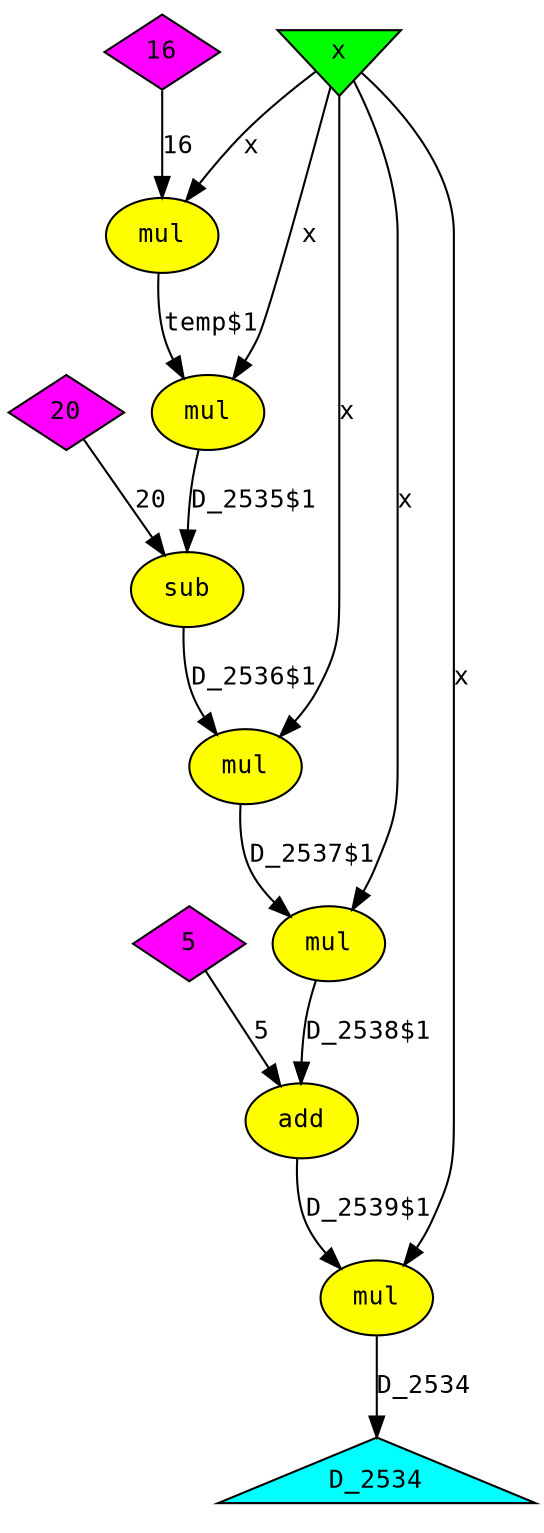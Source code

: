 digraph foo
{
  graph [rankdir="TB", nodesep = "0.175"];
  node [fontname="Courier", fontsize="12", style="filled"];
  edge [fontname="Courier", fontsize="12"];

  D_2534  [label="D_2534", ntype="outvar", argix="0", dataspec="s32", bb="-1", shape="triangle", fillcolor="cyan"];
  add_5  [label="add", ntype="operation", argix="-1", dataspec="na", bb="1", shape="ellipse", fillcolor="yellow"];
  cnst16  [label="16", ntype="constant", argix="-1", dataspec="s32", bb="-1", shape="diamond", fillcolor="magenta"];
  cnst20  [label="20", ntype="constant", argix="-1", dataspec="s32", bb="-1", shape="diamond", fillcolor="magenta"];
  cnst5  [label="5", ntype="constant", argix="-1", dataspec="s32", bb="-1", shape="diamond", fillcolor="magenta"];
  mul_0  [label="mul", ntype="operation", argix="-1", dataspec="na", bb="1", shape="ellipse", fillcolor="yellow"];
  mul_1  [label="mul", ntype="operation", argix="-1", dataspec="na", bb="1", shape="ellipse", fillcolor="yellow"];
  mul_3  [label="mul", ntype="operation", argix="-1", dataspec="na", bb="1", shape="ellipse", fillcolor="yellow"];
  mul_4  [label="mul", ntype="operation", argix="-1", dataspec="na", bb="1", shape="ellipse", fillcolor="yellow"];
  mul_6  [label="mul", ntype="operation", argix="-1", dataspec="na", bb="1", shape="ellipse", fillcolor="yellow"];
  sub_2  [label="sub", ntype="operation", argix="-1", dataspec="na", bb="1", shape="ellipse", fillcolor="yellow"];
  x  [label="x", ntype="invar", argix="0", dataspec="s32", bb="-1", shape="invtriangle", fillcolor="green"];

  add_5 -> mul_6  [label="D_2539$1", etype="D", vtype="localvar", order="1", argix="-1", dataspec="s32"];
  cnst16 -> mul_0  [label="16", etype="D", vtype="globalvar", order="2", argix="-1", dataspec="s32"];
  cnst20 -> sub_2  [label="20", etype="D", vtype="globalvar", order="2", argix="-1", dataspec="s32"];
  cnst5 -> add_5  [label="5", etype="D", vtype="globalvar", order="2", argix="-1", dataspec="s32"];
  mul_0 -> mul_1  [label="temp$1", etype="D", vtype="localvar", order="1", argix="-1", dataspec="s32"];
  mul_1 -> sub_2  [label="D_2535$1", etype="D", vtype="localvar", order="1", argix="-1", dataspec="s32"];
  mul_3 -> mul_4  [label="D_2537$1", etype="D", vtype="localvar", order="1", argix="-1", dataspec="s32"];
  mul_4 -> add_5  [label="D_2538$1", etype="D", vtype="localvar", order="1", argix="-1", dataspec="s32"];
  mul_6 -> D_2534  [label="D_2534", etype="D", vtype="outarg", order="1", argix="-1", dataspec="s32"];
  sub_2 -> mul_3  [label="D_2536$1", etype="D", vtype="localvar", order="1", argix="-1", dataspec="s32"];
  x -> mul_0  [label="x", etype="D", vtype="inarg", order="1", argix="-1", dataspec="s32"];
  x -> mul_1  [label="x", etype="D", vtype="inarg", order="2", argix="-1", dataspec="s32"];
  x -> mul_3  [label="x", etype="D", vtype="inarg", order="2", argix="-1", dataspec="s32"];
  x -> mul_4  [label="x", etype="D", vtype="inarg", order="2", argix="-1", dataspec="s32"];
  x -> mul_6  [label="x", etype="D", vtype="inarg", order="2", argix="-1", dataspec="s32"];

}
